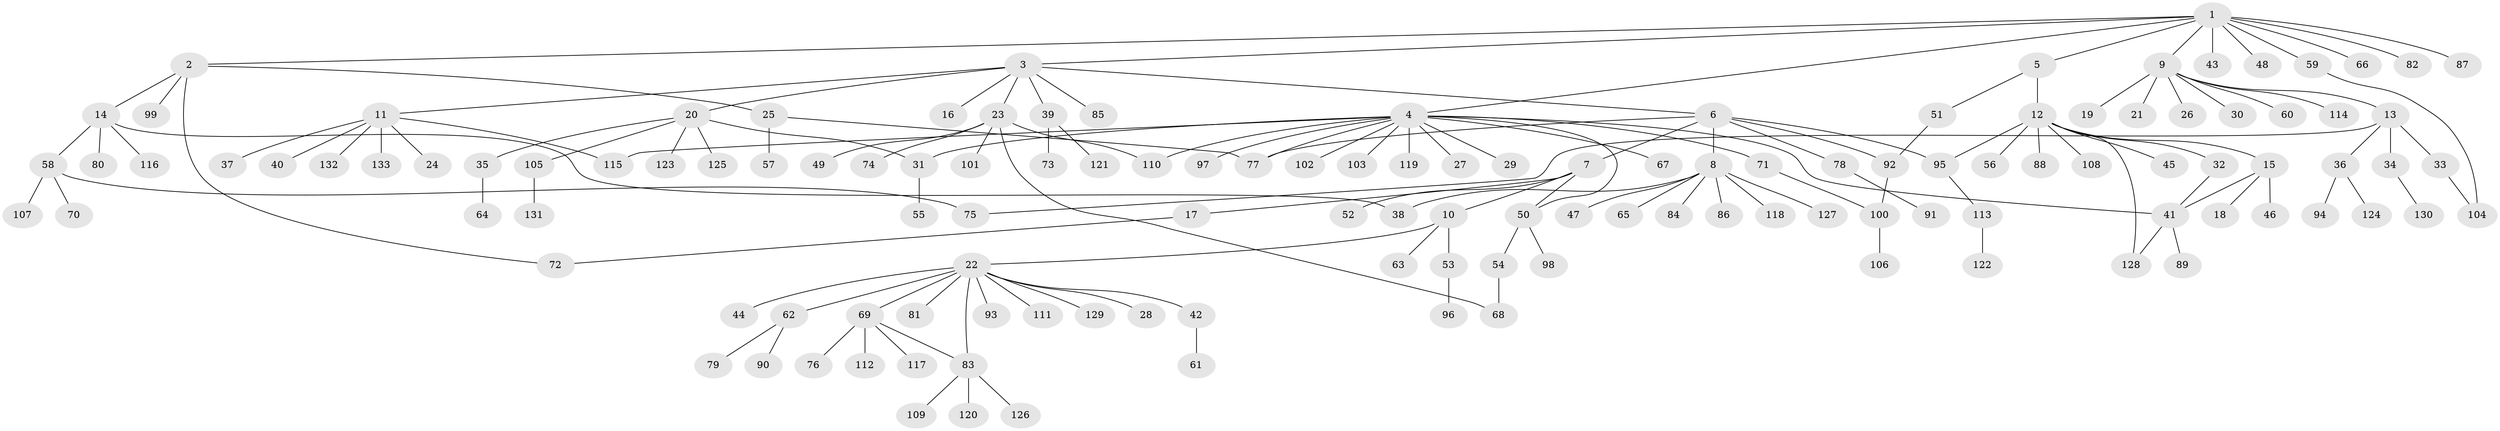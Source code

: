 // coarse degree distribution, {9: 0.010752688172043012, 1: 0.7419354838709677, 10: 0.021505376344086023, 2: 0.15053763440860216, 4: 0.010752688172043012, 11: 0.010752688172043012, 7: 0.010752688172043012, 3: 0.021505376344086023, 17: 0.010752688172043012, 25: 0.010752688172043012}
// Generated by graph-tools (version 1.1) at 2025/51/03/04/25 21:51:41]
// undirected, 133 vertices, 150 edges
graph export_dot {
graph [start="1"]
  node [color=gray90,style=filled];
  1;
  2;
  3;
  4;
  5;
  6;
  7;
  8;
  9;
  10;
  11;
  12;
  13;
  14;
  15;
  16;
  17;
  18;
  19;
  20;
  21;
  22;
  23;
  24;
  25;
  26;
  27;
  28;
  29;
  30;
  31;
  32;
  33;
  34;
  35;
  36;
  37;
  38;
  39;
  40;
  41;
  42;
  43;
  44;
  45;
  46;
  47;
  48;
  49;
  50;
  51;
  52;
  53;
  54;
  55;
  56;
  57;
  58;
  59;
  60;
  61;
  62;
  63;
  64;
  65;
  66;
  67;
  68;
  69;
  70;
  71;
  72;
  73;
  74;
  75;
  76;
  77;
  78;
  79;
  80;
  81;
  82;
  83;
  84;
  85;
  86;
  87;
  88;
  89;
  90;
  91;
  92;
  93;
  94;
  95;
  96;
  97;
  98;
  99;
  100;
  101;
  102;
  103;
  104;
  105;
  106;
  107;
  108;
  109;
  110;
  111;
  112;
  113;
  114;
  115;
  116;
  117;
  118;
  119;
  120;
  121;
  122;
  123;
  124;
  125;
  126;
  127;
  128;
  129;
  130;
  131;
  132;
  133;
  1 -- 2;
  1 -- 3;
  1 -- 4;
  1 -- 5;
  1 -- 9;
  1 -- 43;
  1 -- 48;
  1 -- 59;
  1 -- 66;
  1 -- 82;
  1 -- 87;
  2 -- 14;
  2 -- 25;
  2 -- 72;
  2 -- 99;
  3 -- 6;
  3 -- 11;
  3 -- 16;
  3 -- 20;
  3 -- 23;
  3 -- 39;
  3 -- 85;
  4 -- 27;
  4 -- 29;
  4 -- 31;
  4 -- 41;
  4 -- 50;
  4 -- 67;
  4 -- 71;
  4 -- 77;
  4 -- 97;
  4 -- 102;
  4 -- 103;
  4 -- 110;
  4 -- 115;
  4 -- 119;
  5 -- 12;
  5 -- 51;
  6 -- 7;
  6 -- 8;
  6 -- 77;
  6 -- 78;
  6 -- 92;
  6 -- 95;
  7 -- 10;
  7 -- 17;
  7 -- 50;
  7 -- 52;
  8 -- 38;
  8 -- 47;
  8 -- 65;
  8 -- 84;
  8 -- 86;
  8 -- 118;
  8 -- 127;
  9 -- 13;
  9 -- 19;
  9 -- 21;
  9 -- 26;
  9 -- 30;
  9 -- 60;
  9 -- 114;
  10 -- 22;
  10 -- 53;
  10 -- 63;
  11 -- 24;
  11 -- 37;
  11 -- 40;
  11 -- 115;
  11 -- 132;
  11 -- 133;
  12 -- 15;
  12 -- 32;
  12 -- 45;
  12 -- 56;
  12 -- 88;
  12 -- 95;
  12 -- 108;
  12 -- 128;
  13 -- 33;
  13 -- 34;
  13 -- 36;
  13 -- 75;
  14 -- 38;
  14 -- 58;
  14 -- 80;
  14 -- 116;
  15 -- 18;
  15 -- 41;
  15 -- 46;
  17 -- 72;
  20 -- 31;
  20 -- 35;
  20 -- 105;
  20 -- 123;
  20 -- 125;
  22 -- 28;
  22 -- 42;
  22 -- 44;
  22 -- 62;
  22 -- 69;
  22 -- 81;
  22 -- 83;
  22 -- 93;
  22 -- 111;
  22 -- 129;
  23 -- 49;
  23 -- 68;
  23 -- 74;
  23 -- 101;
  23 -- 110;
  25 -- 57;
  25 -- 77;
  31 -- 55;
  32 -- 41;
  33 -- 104;
  34 -- 130;
  35 -- 64;
  36 -- 94;
  36 -- 124;
  39 -- 73;
  39 -- 121;
  41 -- 89;
  41 -- 128;
  42 -- 61;
  50 -- 54;
  50 -- 98;
  51 -- 92;
  53 -- 96;
  54 -- 68;
  58 -- 70;
  58 -- 75;
  58 -- 107;
  59 -- 104;
  62 -- 79;
  62 -- 90;
  69 -- 76;
  69 -- 83;
  69 -- 112;
  69 -- 117;
  71 -- 100;
  78 -- 91;
  83 -- 109;
  83 -- 120;
  83 -- 126;
  92 -- 100;
  95 -- 113;
  100 -- 106;
  105 -- 131;
  113 -- 122;
}
